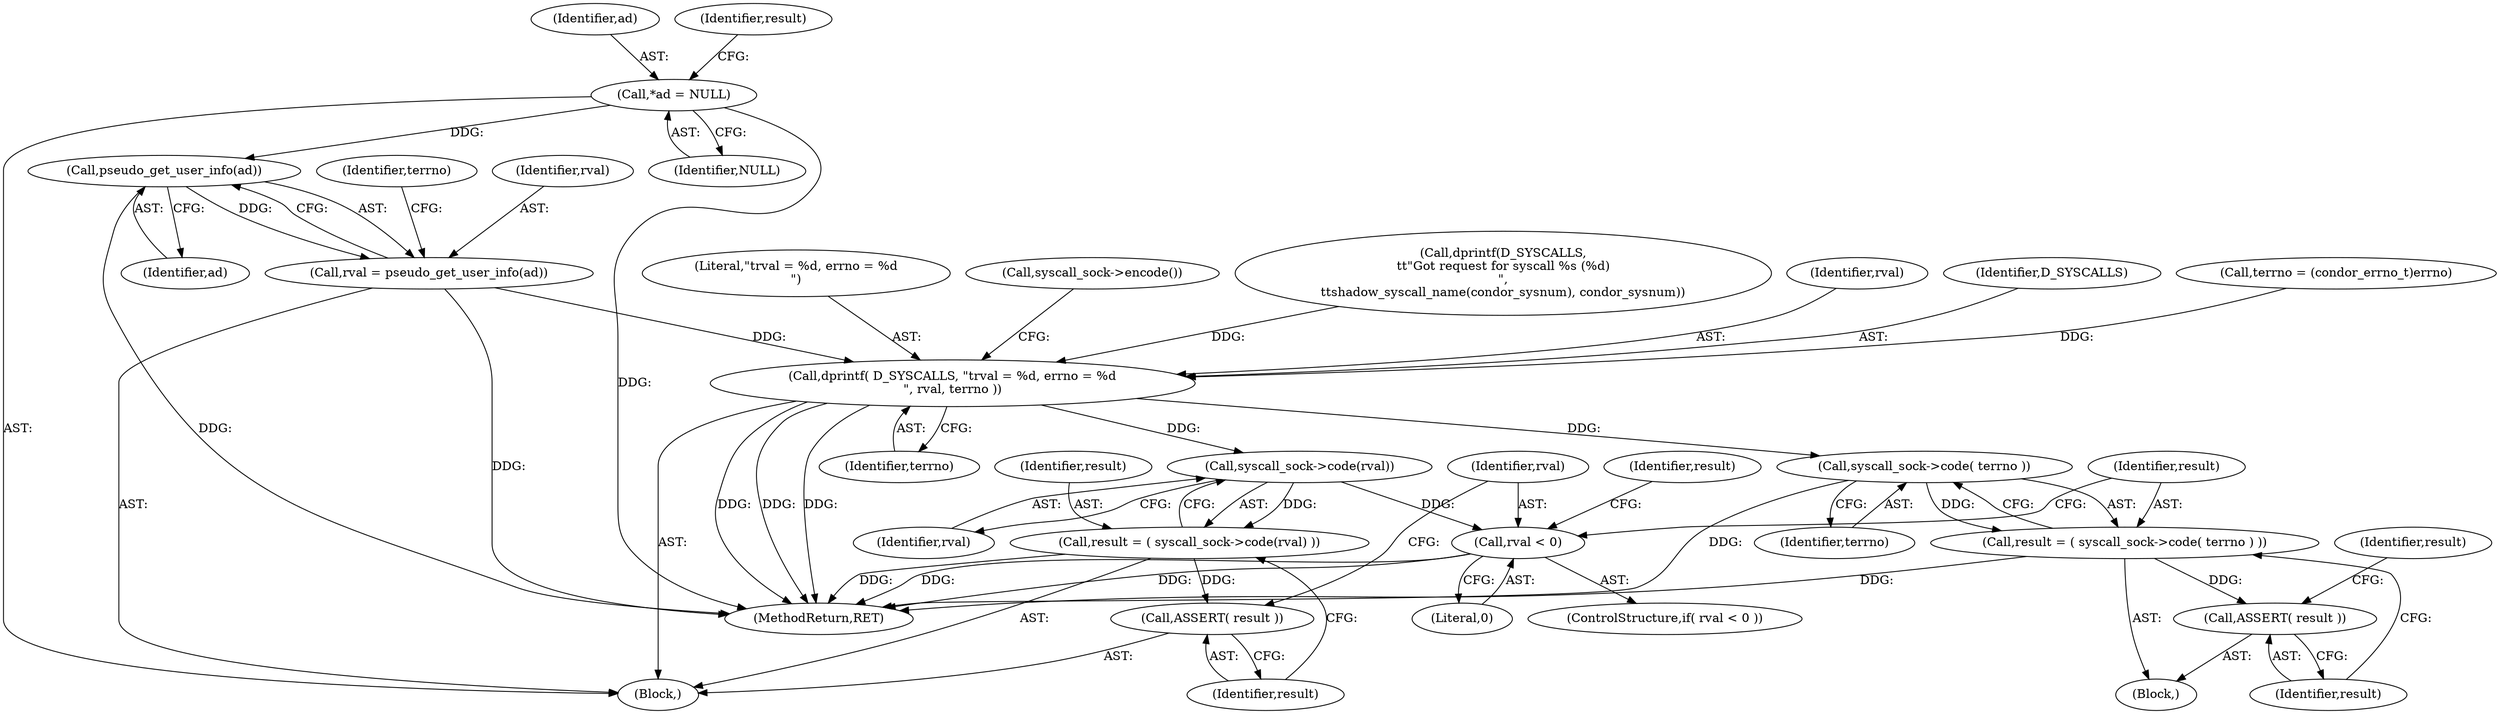 digraph "0_htcondor_5e5571d1a431eb3c61977b6dd6ec90186ef79867_4@pointer" {
"1000421" [label="(Call,*ad = NULL)"];
"1000434" [label="(Call,pseudo_get_user_info(ad))"];
"1000432" [label="(Call,rval = pseudo_get_user_info(ad))"];
"1000441" [label="(Call,dprintf( D_SYSCALLS, \"\trval = %d, errno = %d\n\", rval, terrno ))"];
"1000449" [label="(Call,syscall_sock->code(rval))"];
"1000447" [label="(Call,result = ( syscall_sock->code(rval) ))"];
"1000451" [label="(Call,ASSERT( result ))"];
"1000454" [label="(Call,rval < 0)"];
"1000460" [label="(Call,syscall_sock->code( terrno ))"];
"1000458" [label="(Call,result = ( syscall_sock->code( terrno ) ))"];
"1000462" [label="(Call,ASSERT( result ))"];
"1000434" [label="(Call,pseudo_get_user_info(ad))"];
"1000457" [label="(Block,)"];
"1000459" [label="(Identifier,result)"];
"1000458" [label="(Call,result = ( syscall_sock->code( terrno ) ))"];
"1000447" [label="(Call,result = ( syscall_sock->code(rval) ))"];
"1000448" [label="(Identifier,result)"];
"1000467" [label="(Identifier,result)"];
"1000443" [label="(Literal,\"\trval = %d, errno = %d\n\")"];
"1000450" [label="(Identifier,rval)"];
"1000451" [label="(Call,ASSERT( result ))"];
"1000441" [label="(Call,dprintf( D_SYSCALLS, \"\trval = %d, errno = %d\n\", rval, terrno ))"];
"1000446" [label="(Call,syscall_sock->encode())"];
"1000422" [label="(Identifier,ad)"];
"1000432" [label="(Call,rval = pseudo_get_user_info(ad))"];
"1000224" [label="(Call,dprintf(D_SYSCALLS,\n\t\t\"Got request for syscall %s (%d)\n\",\n\t\tshadow_syscall_name(condor_sysnum), condor_sysnum))"];
"1000461" [label="(Identifier,terrno)"];
"1000453" [label="(ControlStructure,if( rval < 0 ))"];
"1000463" [label="(Identifier,result)"];
"1000419" [label="(Block,)"];
"1000433" [label="(Identifier,rval)"];
"1000437" [label="(Identifier,terrno)"];
"1000454" [label="(Call,rval < 0)"];
"1000444" [label="(Identifier,rval)"];
"1000452" [label="(Identifier,result)"];
"1000435" [label="(Identifier,ad)"];
"1000442" [label="(Identifier,D_SYSCALLS)"];
"1000425" [label="(Identifier,result)"];
"1000449" [label="(Call,syscall_sock->code(rval))"];
"1000462" [label="(Call,ASSERT( result ))"];
"1000436" [label="(Call,terrno = (condor_errno_t)errno)"];
"1000455" [label="(Identifier,rval)"];
"1000460" [label="(Call,syscall_sock->code( terrno ))"];
"1000456" [label="(Literal,0)"];
"1000445" [label="(Identifier,terrno)"];
"1000474" [label="(Identifier,result)"];
"1000423" [label="(Identifier,NULL)"];
"1000421" [label="(Call,*ad = NULL)"];
"1002472" [label="(MethodReturn,RET)"];
"1000421" -> "1000419"  [label="AST: "];
"1000421" -> "1000423"  [label="CFG: "];
"1000422" -> "1000421"  [label="AST: "];
"1000423" -> "1000421"  [label="AST: "];
"1000425" -> "1000421"  [label="CFG: "];
"1000421" -> "1002472"  [label="DDG: "];
"1000421" -> "1000434"  [label="DDG: "];
"1000434" -> "1000432"  [label="AST: "];
"1000434" -> "1000435"  [label="CFG: "];
"1000435" -> "1000434"  [label="AST: "];
"1000432" -> "1000434"  [label="CFG: "];
"1000434" -> "1002472"  [label="DDG: "];
"1000434" -> "1000432"  [label="DDG: "];
"1000432" -> "1000419"  [label="AST: "];
"1000433" -> "1000432"  [label="AST: "];
"1000437" -> "1000432"  [label="CFG: "];
"1000432" -> "1002472"  [label="DDG: "];
"1000432" -> "1000441"  [label="DDG: "];
"1000441" -> "1000419"  [label="AST: "];
"1000441" -> "1000445"  [label="CFG: "];
"1000442" -> "1000441"  [label="AST: "];
"1000443" -> "1000441"  [label="AST: "];
"1000444" -> "1000441"  [label="AST: "];
"1000445" -> "1000441"  [label="AST: "];
"1000446" -> "1000441"  [label="CFG: "];
"1000441" -> "1002472"  [label="DDG: "];
"1000441" -> "1002472"  [label="DDG: "];
"1000441" -> "1002472"  [label="DDG: "];
"1000224" -> "1000441"  [label="DDG: "];
"1000436" -> "1000441"  [label="DDG: "];
"1000441" -> "1000449"  [label="DDG: "];
"1000441" -> "1000460"  [label="DDG: "];
"1000449" -> "1000447"  [label="AST: "];
"1000449" -> "1000450"  [label="CFG: "];
"1000450" -> "1000449"  [label="AST: "];
"1000447" -> "1000449"  [label="CFG: "];
"1000449" -> "1000447"  [label="DDG: "];
"1000449" -> "1000454"  [label="DDG: "];
"1000447" -> "1000419"  [label="AST: "];
"1000448" -> "1000447"  [label="AST: "];
"1000452" -> "1000447"  [label="CFG: "];
"1000447" -> "1002472"  [label="DDG: "];
"1000447" -> "1000451"  [label="DDG: "];
"1000451" -> "1000419"  [label="AST: "];
"1000451" -> "1000452"  [label="CFG: "];
"1000452" -> "1000451"  [label="AST: "];
"1000455" -> "1000451"  [label="CFG: "];
"1000454" -> "1000453"  [label="AST: "];
"1000454" -> "1000456"  [label="CFG: "];
"1000455" -> "1000454"  [label="AST: "];
"1000456" -> "1000454"  [label="AST: "];
"1000459" -> "1000454"  [label="CFG: "];
"1000467" -> "1000454"  [label="CFG: "];
"1000454" -> "1002472"  [label="DDG: "];
"1000454" -> "1002472"  [label="DDG: "];
"1000460" -> "1000458"  [label="AST: "];
"1000460" -> "1000461"  [label="CFG: "];
"1000461" -> "1000460"  [label="AST: "];
"1000458" -> "1000460"  [label="CFG: "];
"1000460" -> "1002472"  [label="DDG: "];
"1000460" -> "1000458"  [label="DDG: "];
"1000458" -> "1000457"  [label="AST: "];
"1000459" -> "1000458"  [label="AST: "];
"1000463" -> "1000458"  [label="CFG: "];
"1000458" -> "1002472"  [label="DDG: "];
"1000458" -> "1000462"  [label="DDG: "];
"1000462" -> "1000457"  [label="AST: "];
"1000462" -> "1000463"  [label="CFG: "];
"1000463" -> "1000462"  [label="AST: "];
"1000474" -> "1000462"  [label="CFG: "];
}
